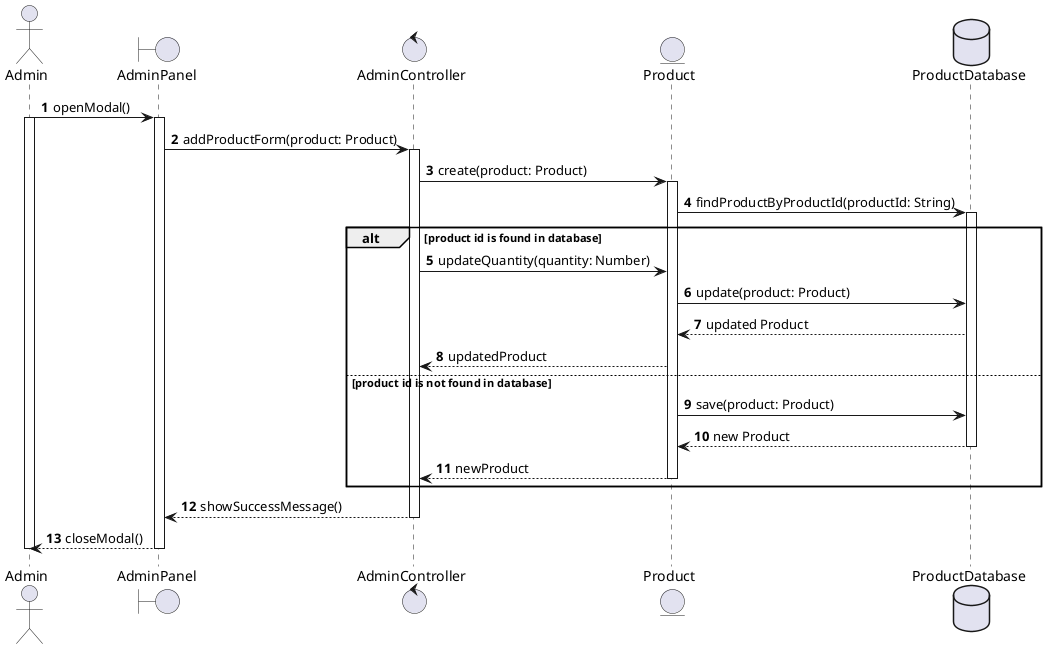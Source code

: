 @startuml Add product sequence
autonumber
actor Admin
boundary AdminPanel as ap
control AdminController as ac
entity Product as p
database ProductDatabase as pr
Admin -> ap++ : openModal()
Admin++
ap -> ac : addProductForm(product: Product)
ac++
ac -> p : create(product: Product)
p++
p -> pr : findProductByProductId(productId: String)
pr++
alt product id is found in database
ac -> p : updateQuantity(quantity: Number)
p -> pr : update(product: Product)
pr --> p : updated Product
p --> ac : updatedProduct
else product id is not found in database
p -> pr : save(product: Product)
pr --> p-- : new Product
p --> ac-- : newProduct
end
ac --> ap-- : showSuccessMessage()
ap --> Admin-- : closeModal()
Admin--
@enduml